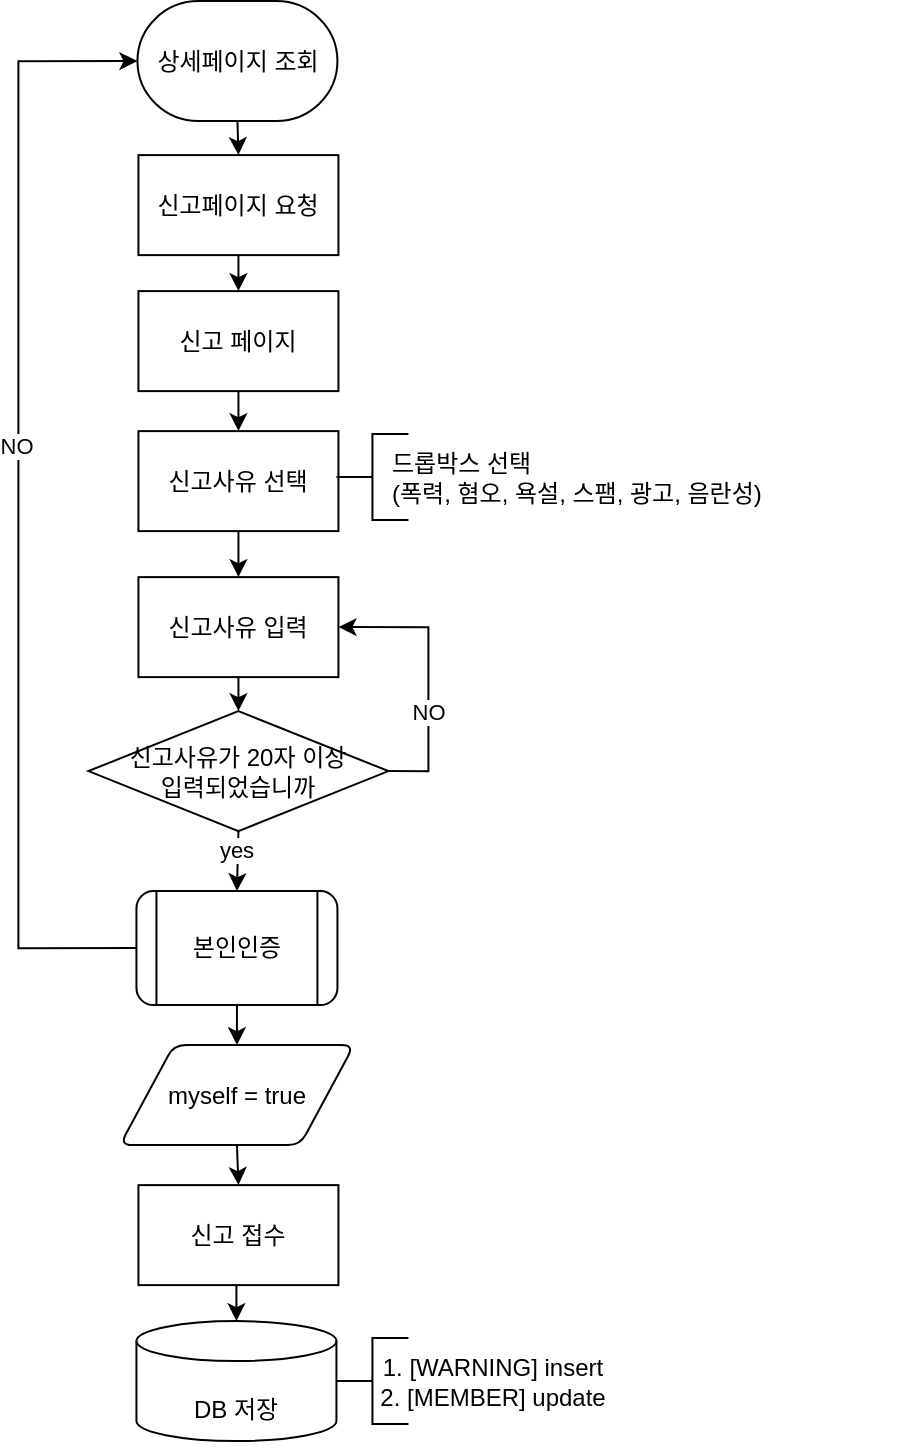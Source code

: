 <mxfile version="15.5.1" type="device" pages="4"><diagram id="tAYsxCBlo-MncKnPQ2AC" name="신고페이지"><mxGraphModel dx="691" dy="358" grid="1" gridSize="10" guides="1" tooltips="1" connect="1" arrows="1" fold="1" page="1" pageScale="1" pageWidth="827" pageHeight="1169" math="0" shadow="0"><root><mxCell id="0"/><mxCell id="1" parent="0"/><mxCell id="N9whGTvqfsfIccSejuPb-1" value="NO" style="edgeStyle=orthogonalEdgeStyle;rounded=0;orthogonalLoop=1;jettySize=auto;html=1;exitX=1;exitY=0.5;exitDx=0;exitDy=0;exitPerimeter=0;entryX=1;entryY=0.5;entryDx=0;entryDy=0;" edge="1" parent="1" source="N9whGTvqfsfIccSejuPb-3" target="N9whGTvqfsfIccSejuPb-16"><mxGeometry x="-0.27" relative="1" as="geometry"><mxPoint as="offset"/></mxGeometry></mxCell><mxCell id="N9whGTvqfsfIccSejuPb-2" value="yes" style="edgeStyle=orthogonalEdgeStyle;rounded=0;orthogonalLoop=1;jettySize=auto;html=1;exitX=0.5;exitY=1;exitDx=0;exitDy=0;exitPerimeter=0;entryX=0.5;entryY=0;entryDx=0;entryDy=0;fontColor=default;" edge="1" parent="1" source="N9whGTvqfsfIccSejuPb-3" target="N9whGTvqfsfIccSejuPb-22"><mxGeometry x="-0.333" relative="1" as="geometry"><mxPoint as="offset"/></mxGeometry></mxCell><mxCell id="N9whGTvqfsfIccSejuPb-3" value="신고사유가 20자 이상&lt;br&gt;입력되었습니까" style="strokeWidth=1;shape=mxgraph.flowchart.decision;fontStyle=0;fillColor=default;fontColor=default;whiteSpace=wrap;html=1;labelBackgroundColor=none;" vertex="1" parent="1"><mxGeometry x="414.222" y="1083.556" width="150" height="60" as="geometry"/></mxCell><mxCell id="N9whGTvqfsfIccSejuPb-4" style="edgeStyle=orthogonalEdgeStyle;rounded=0;orthogonalLoop=1;jettySize=auto;html=1;exitX=0.5;exitY=1;exitDx=0;exitDy=0;entryX=0.5;entryY=0;entryDx=0;entryDy=0;entryPerimeter=0;fontColor=default;" edge="1" parent="1" source="N9whGTvqfsfIccSejuPb-5" target="N9whGTvqfsfIccSejuPb-8"><mxGeometry relative="1" as="geometry"/></mxCell><mxCell id="N9whGTvqfsfIccSejuPb-5" value="신고 접수" style="rounded=0;whiteSpace=wrap;html=1;strokeWidth=1;" vertex="1" parent="1"><mxGeometry x="439.222" y="1320.556" width="100" height="50" as="geometry"/></mxCell><mxCell id="N9whGTvqfsfIccSejuPb-6" style="edgeStyle=orthogonalEdgeStyle;rounded=0;orthogonalLoop=1;jettySize=auto;html=1;exitX=0.5;exitY=1;exitDx=0;exitDy=0;entryX=0.5;entryY=0;entryDx=0;entryDy=0;fontColor=default;" edge="1" parent="1" source="N9whGTvqfsfIccSejuPb-7" target="N9whGTvqfsfIccSejuPb-12"><mxGeometry relative="1" as="geometry"/></mxCell><mxCell id="N9whGTvqfsfIccSejuPb-7" value="&lt;p&gt;신고페이지 요청&lt;/p&gt;" style="rounded=0;whiteSpace=wrap;html=1;strokeWidth=1;" vertex="1" parent="1"><mxGeometry x="439.222" y="805.556" width="100" height="50" as="geometry"/></mxCell><mxCell id="N9whGTvqfsfIccSejuPb-8" value="&lt;p&gt;&lt;br&gt;&lt;/p&gt;&lt;p&gt;DB 저장&lt;/p&gt;" style="strokeWidth=1;html=1;shape=mxgraph.flowchart.database;whiteSpace=wrap;" vertex="1" parent="1"><mxGeometry x="438.222" y="1388.556" width="100" height="60" as="geometry"/></mxCell><mxCell id="N9whGTvqfsfIccSejuPb-9" style="edgeStyle=orthogonalEdgeStyle;rounded=0;orthogonalLoop=1;jettySize=auto;html=1;exitX=0.5;exitY=1;exitDx=0;exitDy=0;exitPerimeter=0;entryX=0.5;entryY=0;entryDx=0;entryDy=0;fontColor=default;" edge="1" parent="1" source="N9whGTvqfsfIccSejuPb-10" target="N9whGTvqfsfIccSejuPb-7"><mxGeometry relative="1" as="geometry"/></mxCell><mxCell id="N9whGTvqfsfIccSejuPb-10" value="상세페이지 조회" style="strokeWidth=1;html=1;shape=mxgraph.flowchart.terminator;whiteSpace=wrap;" vertex="1" parent="1"><mxGeometry x="438.722" y="728.556" width="100" height="60" as="geometry"/></mxCell><mxCell id="N9whGTvqfsfIccSejuPb-11" style="edgeStyle=orthogonalEdgeStyle;rounded=0;orthogonalLoop=1;jettySize=auto;html=1;exitX=0.5;exitY=1;exitDx=0;exitDy=0;entryX=0.5;entryY=0;entryDx=0;entryDy=0;fontColor=default;" edge="1" parent="1" source="N9whGTvqfsfIccSejuPb-12" target="N9whGTvqfsfIccSejuPb-14"><mxGeometry relative="1" as="geometry"/></mxCell><mxCell id="N9whGTvqfsfIccSejuPb-12" value="신고 페이지" style="rounded=0;whiteSpace=wrap;html=1;strokeWidth=1;" vertex="1" parent="1"><mxGeometry x="439.222" y="873.556" width="100" height="50" as="geometry"/></mxCell><mxCell id="N9whGTvqfsfIccSejuPb-13" style="edgeStyle=orthogonalEdgeStyle;rounded=0;orthogonalLoop=1;jettySize=auto;html=1;exitX=0.5;exitY=1;exitDx=0;exitDy=0;entryX=0.5;entryY=0;entryDx=0;entryDy=0;fontColor=default;" edge="1" parent="1" source="N9whGTvqfsfIccSejuPb-14" target="N9whGTvqfsfIccSejuPb-16"><mxGeometry relative="1" as="geometry"/></mxCell><mxCell id="N9whGTvqfsfIccSejuPb-14" value="&lt;p&gt;신고사유 선택&lt;/p&gt;" style="rounded=0;whiteSpace=wrap;html=1;strokeWidth=1;" vertex="1" parent="1"><mxGeometry x="439.222" y="943.556" width="100" height="50" as="geometry"/></mxCell><mxCell id="N9whGTvqfsfIccSejuPb-15" style="edgeStyle=orthogonalEdgeStyle;rounded=0;orthogonalLoop=1;jettySize=auto;html=1;exitX=0.5;exitY=1;exitDx=0;exitDy=0;entryX=0.5;entryY=0;entryDx=0;entryDy=0;entryPerimeter=0;fontColor=default;" edge="1" parent="1" source="N9whGTvqfsfIccSejuPb-16" target="N9whGTvqfsfIccSejuPb-3"><mxGeometry relative="1" as="geometry"/></mxCell><mxCell id="N9whGTvqfsfIccSejuPb-16" value="&lt;p&gt;신고사유 입력&lt;/p&gt;" style="rounded=0;whiteSpace=wrap;html=1;strokeWidth=1;" vertex="1" parent="1"><mxGeometry x="439.222" y="1016.556" width="100" height="50" as="geometry"/></mxCell><mxCell id="N9whGTvqfsfIccSejuPb-17" style="edgeStyle=orthogonalEdgeStyle;rounded=0;orthogonalLoop=1;jettySize=auto;html=1;entryX=0;entryY=0.5;entryDx=0;entryDy=0;entryPerimeter=0;fontColor=default;exitX=0;exitY=0.5;exitDx=0;exitDy=0;" edge="1" parent="1" source="N9whGTvqfsfIccSejuPb-22" target="N9whGTvqfsfIccSejuPb-10"><mxGeometry relative="1" as="geometry"><mxPoint x="414.222" y="1208.556" as="sourcePoint"/><Array as="points"><mxPoint x="379.222" y="1202.556"/><mxPoint x="379.222" y="759.556"/></Array></mxGeometry></mxCell><mxCell id="N9whGTvqfsfIccSejuPb-18" value="NO" style="edgeLabel;html=1;align=center;verticalAlign=middle;resizable=0;points=[];fontColor=default;" vertex="1" connectable="0" parent="N9whGTvqfsfIccSejuPb-17"><mxGeometry x="0.104" y="1" relative="1" as="geometry"><mxPoint as="offset"/></mxGeometry></mxCell><mxCell id="N9whGTvqfsfIccSejuPb-19" style="edgeStyle=orthogonalEdgeStyle;rounded=0;orthogonalLoop=1;jettySize=auto;html=1;exitX=0.5;exitY=1;exitDx=0;exitDy=0;entryX=0.5;entryY=0;entryDx=0;entryDy=0;fontColor=default;" edge="1" parent="1" source="N9whGTvqfsfIccSejuPb-20" target="N9whGTvqfsfIccSejuPb-5"><mxGeometry relative="1" as="geometry"/></mxCell><mxCell id="N9whGTvqfsfIccSejuPb-20" value="myself = true" style="shape=parallelogram;html=1;strokeWidth=1;perimeter=parallelogramPerimeter;whiteSpace=wrap;rounded=1;arcSize=12;size=0.23;labelBackgroundColor=none;fontColor=default;fillColor=default;verticalAlign=middle;spacing=1;" vertex="1" parent="1"><mxGeometry x="429.972" y="1250.556" width="117" height="50" as="geometry"/></mxCell><mxCell id="N9whGTvqfsfIccSejuPb-21" style="edgeStyle=orthogonalEdgeStyle;rounded=0;orthogonalLoop=1;jettySize=auto;html=1;exitX=0.5;exitY=1;exitDx=0;exitDy=0;entryX=0.5;entryY=0;entryDx=0;entryDy=0;fontColor=default;" edge="1" parent="1" source="N9whGTvqfsfIccSejuPb-22" target="N9whGTvqfsfIccSejuPb-20"><mxGeometry relative="1" as="geometry"/></mxCell><mxCell id="N9whGTvqfsfIccSejuPb-22" value="본인인증" style="shape=process;whiteSpace=wrap;html=1;backgroundOutline=1;rounded=1;labelBackgroundColor=none;fontColor=default;strokeWidth=1;fillColor=default;verticalAlign=middle;" vertex="1" parent="1"><mxGeometry x="438.222" y="1173.556" width="100.5" height="57" as="geometry"/></mxCell><mxCell id="N9whGTvqfsfIccSejuPb-23" value="" style="strokeWidth=1;html=1;shape=mxgraph.flowchart.annotation_2;align=left;labelPosition=right;pointerEvents=1;rounded=1;labelBackgroundColor=none;fontColor=default;fillColor=default;" vertex="1" parent="1"><mxGeometry x="538.222" y="1397.056" width="36" height="43" as="geometry"/></mxCell><mxCell id="N9whGTvqfsfIccSejuPb-24" value="1. [WARNING] insert&lt;br&gt;2. [MEMBER] update" style="text;html=1;strokeColor=none;fillColor=none;align=center;verticalAlign=middle;whiteSpace=wrap;rounded=0;labelBackgroundColor=none;fontColor=default;" vertex="1" parent="1"><mxGeometry x="529.222" y="1383.556" width="175" height="70" as="geometry"/></mxCell><mxCell id="N9whGTvqfsfIccSejuPb-25" value="" style="strokeWidth=1;html=1;shape=mxgraph.flowchart.annotation_2;align=left;labelPosition=right;pointerEvents=1;rounded=1;labelBackgroundColor=none;fontColor=default;fillColor=default;" vertex="1" parent="1"><mxGeometry x="538.222" y="945.056" width="36" height="43" as="geometry"/></mxCell><mxCell id="N9whGTvqfsfIccSejuPb-26" value="드롭박스 선택&lt;br&gt;(폭력, 혐오, 욕설, 스팸, 광고, 음란성)" style="text;html=1;strokeColor=none;fillColor=none;align=left;verticalAlign=middle;whiteSpace=wrap;rounded=0;labelBackgroundColor=none;fontColor=default;" vertex="1" parent="1"><mxGeometry x="564.222" y="931.556" width="255" height="70" as="geometry"/></mxCell></root></mxGraphModel></diagram><diagram name="블랙리스트" id="4SFzt0fDH6G1fEstUxw7"><mxGraphModel dx="1422" dy="736" grid="1" gridSize="10" guides="1" tooltips="1" connect="1" arrows="1" fold="1" page="1" pageScale="1" pageWidth="827" pageHeight="1169" math="0" shadow="0"><root><mxCell id="ogyvuKX4398DmRJCL7tk-0"/><mxCell id="ogyvuKX4398DmRJCL7tk-1" parent="ogyvuKX4398DmRJCL7tk-0"/><mxCell id="YZczEKvl0zosohbnyhIj-14" style="edgeStyle=orthogonalEdgeStyle;rounded=0;orthogonalLoop=1;jettySize=auto;html=1;exitX=0.5;exitY=1;exitDx=0;exitDy=0;exitPerimeter=0;entryX=0.5;entryY=0;entryDx=0;entryDy=0;entryPerimeter=0;fontColor=default;" parent="ogyvuKX4398DmRJCL7tk-1" source="iKV96jVqvlZp9l4WRYTG-0" target="YZczEKvl0zosohbnyhIj-0" edge="1"><mxGeometry relative="1" as="geometry"/></mxCell><mxCell id="iKV96jVqvlZp9l4WRYTG-0" value="&lt;p&gt;&lt;br&gt;&lt;/p&gt;&lt;p&gt;회원테이블&amp;nbsp;&lt;span&gt;조회&lt;/span&gt;&lt;/p&gt;" style="strokeWidth=1;html=1;shape=mxgraph.flowchart.database;whiteSpace=wrap;" parent="ogyvuKX4398DmRJCL7tk-1" vertex="1"><mxGeometry x="364" y="60" width="100" height="60" as="geometry"/></mxCell><mxCell id="ZgH9lgdXI6NxoEupg_ev-1" value="yes" style="edgeStyle=orthogonalEdgeStyle;rounded=0;orthogonalLoop=1;jettySize=auto;html=1;exitX=0.5;exitY=1;exitDx=0;exitDy=0;exitPerimeter=0;entryX=0.5;entryY=0;entryDx=0;entryDy=0;fontColor=default;" parent="ogyvuKX4398DmRJCL7tk-1" source="YZczEKvl0zosohbnyhIj-0" target="ZgH9lgdXI6NxoEupg_ev-0" edge="1"><mxGeometry x="-0.375" relative="1" as="geometry"><mxPoint as="offset"/></mxGeometry></mxCell><mxCell id="z4ta91mK3jCY4h3-eb1U-2" style="edgeStyle=orthogonalEdgeStyle;rounded=0;orthogonalLoop=1;jettySize=auto;html=1;exitX=0;exitY=0.5;exitDx=0;exitDy=0;exitPerimeter=0;entryX=0;entryY=0.5;entryDx=0;entryDy=0;entryPerimeter=0;fontColor=default;" parent="ogyvuKX4398DmRJCL7tk-1" source="YZczEKvl0zosohbnyhIj-0" target="z4ta91mK3jCY4h3-eb1U-0" edge="1"><mxGeometry relative="1" as="geometry"><Array as="points"><mxPoint x="310" y="170"/><mxPoint x="310" y="410"/></Array></mxGeometry></mxCell><mxCell id="z4ta91mK3jCY4h3-eb1U-3" value="no" style="edgeLabel;html=1;align=center;verticalAlign=middle;resizable=0;points=[];fontColor=default;" parent="z4ta91mK3jCY4h3-eb1U-2" vertex="1" connectable="0"><mxGeometry x="-0.357" y="2" relative="1" as="geometry"><mxPoint as="offset"/></mxGeometry></mxCell><mxCell id="YZczEKvl0zosohbnyhIj-0" value="신고 5회 접수" style="strokeWidth=1;shape=mxgraph.flowchart.decision;fontStyle=0;fillColor=default;fontColor=default;whiteSpace=wrap;html=1;labelBackgroundColor=none;" parent="ogyvuKX4398DmRJCL7tk-1" vertex="1"><mxGeometry x="339" y="140" width="150" height="60" as="geometry"/></mxCell><mxCell id="ZgH9lgdXI6NxoEupg_ev-3" style="edgeStyle=orthogonalEdgeStyle;rounded=0;orthogonalLoop=1;jettySize=auto;html=1;exitX=0.5;exitY=1;exitDx=0;exitDy=0;entryX=0.5;entryY=0;entryDx=0;entryDy=0;entryPerimeter=0;fontColor=default;" parent="ogyvuKX4398DmRJCL7tk-1" source="ZgH9lgdXI6NxoEupg_ev-0" target="ZgH9lgdXI6NxoEupg_ev-2" edge="1"><mxGeometry relative="1" as="geometry"/></mxCell><mxCell id="ZgH9lgdXI6NxoEupg_ev-0" value="&lt;p&gt;블랙리스트 등록&lt;/p&gt;" style="rounded=0;whiteSpace=wrap;html=1;strokeWidth=1;" parent="ogyvuKX4398DmRJCL7tk-1" vertex="1"><mxGeometry x="364" y="230" width="100" height="50" as="geometry"/></mxCell><mxCell id="z4ta91mK3jCY4h3-eb1U-1" style="edgeStyle=orthogonalEdgeStyle;rounded=0;orthogonalLoop=1;jettySize=auto;html=1;exitX=0.5;exitY=1;exitDx=0;exitDy=0;exitPerimeter=0;entryX=0.5;entryY=0;entryDx=0;entryDy=0;entryPerimeter=0;fontColor=default;" parent="ogyvuKX4398DmRJCL7tk-1" source="ZgH9lgdXI6NxoEupg_ev-2" target="z4ta91mK3jCY4h3-eb1U-0" edge="1"><mxGeometry relative="1" as="geometry"/></mxCell><mxCell id="ZgH9lgdXI6NxoEupg_ev-2" value="&lt;p&gt;포인트, 게시글&amp;nbsp;&lt;/p&gt;&lt;p style=&quot;line-height: 0&quot;&gt;초기화&lt;/p&gt;" style="strokeWidth=1;html=1;shape=mxgraph.flowchart.database;whiteSpace=wrap;" parent="ogyvuKX4398DmRJCL7tk-1" vertex="1"><mxGeometry x="364" y="300" width="100" height="60" as="geometry"/></mxCell><mxCell id="z4ta91mK3jCY4h3-eb1U-0" value="완료" style="strokeWidth=1;html=1;shape=mxgraph.flowchart.terminator;whiteSpace=wrap;" parent="ogyvuKX4398DmRJCL7tk-1" vertex="1"><mxGeometry x="364" y="380" width="100" height="60" as="geometry"/></mxCell><mxCell id="H48ftTrmjUMT44MEn3rr-0" value="" style="strokeWidth=1;html=1;shape=mxgraph.flowchart.annotation_2;align=left;labelPosition=right;pointerEvents=1;rounded=1;labelBackgroundColor=none;fontColor=default;fillColor=default;" parent="ogyvuKX4398DmRJCL7tk-1" vertex="1"><mxGeometry x="464" y="300" width="36" height="61.5" as="geometry"/></mxCell><mxCell id="H48ftTrmjUMT44MEn3rr-1" value="1. [MEMBER]에서 point 조회&lt;br&gt;2. [POINT]에 (-)로 insert&lt;br&gt;3. [MEMBER] update (point =0)" style="text;html=1;strokeColor=none;fillColor=none;align=left;verticalAlign=middle;whiteSpace=wrap;rounded=0;labelBackgroundColor=none;fontColor=default;" parent="ogyvuKX4398DmRJCL7tk-1" vertex="1"><mxGeometry x="489" y="295" width="255" height="70" as="geometry"/></mxCell></root></mxGraphModel></diagram><diagram name="고객센터" id="m0mbdGt8nksTgv8nJkZ4"><mxGraphModel dx="1727" dy="894" grid="1" gridSize="10" guides="1" tooltips="1" connect="1" arrows="1" fold="1" page="1" pageScale="1" pageWidth="827" pageHeight="1169" math="0" shadow="0"><root><mxCell id="4cUkJT3k10AqLB4Pp0lC-0"/><mxCell id="4cUkJT3k10AqLB4Pp0lC-1" parent="4cUkJT3k10AqLB4Pp0lC-0"/><mxCell id="cOh8YACShsiAt3rGuxMY-0" style="edgeStyle=orthogonalEdgeStyle;rounded=0;orthogonalLoop=1;jettySize=auto;html=1;exitX=0.5;exitY=1;exitDx=0;exitDy=0;exitPerimeter=0;entryX=0.5;entryY=0;entryDx=0;entryDy=0;entryPerimeter=0;" parent="4cUkJT3k10AqLB4Pp0lC-1" source="OASpOPwDM3fMOcVDJHWD-0" target="ON8vruQkrFA7sRnC1VWU-0" edge="1"><mxGeometry relative="1" as="geometry"><mxPoint x="310" y="190" as="targetPoint"/></mxGeometry></mxCell><mxCell id="OASpOPwDM3fMOcVDJHWD-0" value="고객센터 페이지 " style="strokeWidth=1;html=1;shape=mxgraph.flowchart.terminator;whiteSpace=wrap;" parent="4cUkJT3k10AqLB4Pp0lC-1" vertex="1"><mxGeometry x="300" y="100" width="100" height="60" as="geometry"/></mxCell><mxCell id="cOh8YACShsiAt3rGuxMY-16" style="edgeStyle=orthogonalEdgeStyle;rounded=0;orthogonalLoop=1;jettySize=auto;html=1;exitX=0.5;exitY=1;exitDx=0;exitDy=0;entryX=0.5;entryY=0;entryDx=0;entryDy=0;" parent="4cUkJT3k10AqLB4Pp0lC-1" target="cOh8YACShsiAt3rGuxMY-10" edge="1"><mxGeometry relative="1" as="geometry"><mxPoint x="362" y="510" as="sourcePoint"/><mxPoint x="437" y="616" as="targetPoint"/></mxGeometry></mxCell><mxCell id="cOh8YACShsiAt3rGuxMY-18" value="yes" style="edgeStyle=orthogonalEdgeStyle;rounded=0;orthogonalLoop=1;jettySize=auto;html=1;exitX=0.5;exitY=1;exitDx=0;exitDy=0;exitPerimeter=0;entryX=0.5;entryY=0;entryDx=0;entryDy=0;" parent="4cUkJT3k10AqLB4Pp0lC-1" source="cOh8YACShsiAt3rGuxMY-9" target="cOh8YACShsiAt3rGuxMY-12" edge="1"><mxGeometry relative="1" as="geometry"><Array as="points"><mxPoint x="352" y="701"/><mxPoint x="352" y="701"/></Array></mxGeometry></mxCell><mxCell id="7wbfGp2TyIk4hzEJPJ_t-9" value="no" style="edgeStyle=orthogonalEdgeStyle;rounded=0;orthogonalLoop=1;jettySize=auto;html=1;exitX=1;exitY=0.5;exitDx=0;exitDy=0;exitPerimeter=0;fontColor=default;entryX=1;entryY=0.5;entryDx=0;entryDy=0;" parent="4cUkJT3k10AqLB4Pp0lC-1" source="cOh8YACShsiAt3rGuxMY-9" target="cOh8YACShsiAt3rGuxMY-10" edge="1"><mxGeometry relative="1" as="geometry"><mxPoint x="502" y="656.353" as="targetPoint"/></mxGeometry></mxCell><mxCell id="cOh8YACShsiAt3rGuxMY-9" value="&lt;p&gt;문의한 질문&lt;/p&gt;&lt;p&gt;답변 완료&lt;/p&gt;" style="strokeWidth=1;html=1;shape=mxgraph.flowchart.decision;whiteSpace=wrap;" parent="4cUkJT3k10AqLB4Pp0lC-1" vertex="1"><mxGeometry x="277" y="626" width="150" height="60" as="geometry"/></mxCell><mxCell id="cOh8YACShsiAt3rGuxMY-17" style="edgeStyle=orthogonalEdgeStyle;rounded=0;orthogonalLoop=1;jettySize=auto;html=1;exitX=0.5;exitY=1;exitDx=0;exitDy=0;entryX=0.5;entryY=0;entryDx=0;entryDy=0;entryPerimeter=0;" parent="4cUkJT3k10AqLB4Pp0lC-1" source="cOh8YACShsiAt3rGuxMY-10" target="cOh8YACShsiAt3rGuxMY-9" edge="1"><mxGeometry relative="1" as="geometry"/></mxCell><mxCell id="cOh8YACShsiAt3rGuxMY-10" value="내 문의 목록 조회" style="rounded=0;whiteSpace=wrap;html=1;strokeWidth=1;" parent="4cUkJT3k10AqLB4Pp0lC-1" vertex="1"><mxGeometry x="302" y="542" width="100" height="50" as="geometry"/></mxCell><mxCell id="7wbfGp2TyIk4hzEJPJ_t-22" style="edgeStyle=orthogonalEdgeStyle;rounded=0;orthogonalLoop=1;jettySize=auto;html=1;exitX=0.5;exitY=1;exitDx=0;exitDy=0;entryX=0.5;entryY=0;entryDx=0;entryDy=0;entryPerimeter=0;fontColor=default;" parent="4cUkJT3k10AqLB4Pp0lC-1" source="cOh8YACShsiAt3rGuxMY-12" target="7wbfGp2TyIk4hzEJPJ_t-21" edge="1"><mxGeometry relative="1" as="geometry"/></mxCell><mxCell id="cOh8YACShsiAt3rGuxMY-12" value="답변 확인" style="rounded=0;whiteSpace=wrap;html=1;strokeWidth=1;" parent="4cUkJT3k10AqLB4Pp0lC-1" vertex="1"><mxGeometry x="302" y="726" width="100" height="50" as="geometry"/></mxCell><mxCell id="7wbfGp2TyIk4hzEJPJ_t-15" style="edgeStyle=orthogonalEdgeStyle;rounded=0;orthogonalLoop=1;jettySize=auto;html=1;exitX=0.5;exitY=1;exitDx=0;exitDy=0;exitPerimeter=0;fontColor=default;entryX=0.5;entryY=0;entryDx=0;entryDy=0;" parent="4cUkJT3k10AqLB4Pp0lC-1" source="ON8vruQkrFA7sRnC1VWU-0" target="7wbfGp2TyIk4hzEJPJ_t-0" edge="1"><mxGeometry relative="1" as="geometry"><mxPoint x="320" y="265" as="targetPoint"/><Array as="points"/></mxGeometry></mxCell><mxCell id="ON8vruQkrFA7sRnC1VWU-0" value="&lt;p&gt;&lt;br&gt;&lt;/p&gt;&lt;p&gt;기존 Q&amp;amp;A 조회&lt;/p&gt;" style="strokeWidth=1;html=1;shape=mxgraph.flowchart.database;whiteSpace=wrap;" parent="4cUkJT3k10AqLB4Pp0lC-1" vertex="1"><mxGeometry x="300" y="189" width="100" height="60" as="geometry"/></mxCell><mxCell id="CsGpTSi-PdYwzTeksZNZ-5" style="edgeStyle=orthogonalEdgeStyle;rounded=0;orthogonalLoop=1;jettySize=auto;html=1;exitX=0.5;exitY=1;exitDx=0;exitDy=0;entryX=0.5;entryY=0;entryDx=0;entryDy=0;entryPerimeter=0;fontColor=default;" parent="4cUkJT3k10AqLB4Pp0lC-1" source="7wbfGp2TyIk4hzEJPJ_t-0" target="CsGpTSi-PdYwzTeksZNZ-2" edge="1"><mxGeometry relative="1" as="geometry"/></mxCell><mxCell id="ZWm_fUwXDIPOgA5J81Ad-0" value="" style="edgeStyle=orthogonalEdgeStyle;rounded=0;orthogonalLoop=1;jettySize=auto;html=1;fontColor=default;" parent="4cUkJT3k10AqLB4Pp0lC-1" source="7wbfGp2TyIk4hzEJPJ_t-0" target="ON8vruQkrFA7sRnC1VWU-0" edge="1"><mxGeometry relative="1" as="geometry"/></mxCell><mxCell id="7wbfGp2TyIk4hzEJPJ_t-0" value="Q&amp;amp;A 확인" style="rounded=0;whiteSpace=wrap;html=1;strokeWidth=1;" parent="4cUkJT3k10AqLB4Pp0lC-1" vertex="1"><mxGeometry x="300" y="280" width="100" height="50" as="geometry"/></mxCell><mxCell id="7wbfGp2TyIk4hzEJPJ_t-2" value="" style="strokeWidth=1;html=1;shape=mxgraph.flowchart.annotation_2;align=left;labelPosition=right;pointerEvents=1;rounded=1;labelBackgroundColor=none;fontColor=default;fillColor=default;" parent="4cUkJT3k10AqLB4Pp0lC-1" vertex="1"><mxGeometry x="400" y="275" width="30" height="55" as="geometry"/></mxCell><mxCell id="7wbfGp2TyIk4hzEJPJ_t-3" value="회원정보 및 회원가입, 게시판 이용, 포인트 몰, 기타&amp;nbsp; 별로 조회" style="text;html=1;strokeColor=none;fillColor=none;align=left;verticalAlign=middle;whiteSpace=wrap;rounded=0;labelBackgroundColor=none;fontColor=default;" parent="4cUkJT3k10AqLB4Pp0lC-1" vertex="1"><mxGeometry x="425" y="287.5" width="190" height="30" as="geometry"/></mxCell><mxCell id="7wbfGp2TyIk4hzEJPJ_t-16" value="" style="strokeWidth=1;html=1;shape=mxgraph.flowchart.annotation_2;align=left;labelPosition=right;pointerEvents=1;rounded=1;labelBackgroundColor=none;fontColor=default;fillColor=default;" parent="4cUkJT3k10AqLB4Pp0lC-1" vertex="1"><mxGeometry x="402" y="726" width="30" height="55" as="geometry"/></mxCell><mxCell id="7wbfGp2TyIk4hzEJPJ_t-17" value="내 질문 옆에 [답변완료] &lt;br&gt;출력하여 답변이 완료됨을 확인" style="text;html=1;strokeColor=none;fillColor=none;align=left;verticalAlign=middle;whiteSpace=wrap;rounded=0;labelBackgroundColor=none;fontColor=default;" parent="4cUkJT3k10AqLB4Pp0lC-1" vertex="1"><mxGeometry x="427" y="738.5" width="190" height="30" as="geometry"/></mxCell><mxCell id="7wbfGp2TyIk4hzEJPJ_t-21" value="&lt;p&gt;&lt;br&gt;&lt;/p&gt;&lt;p&gt;고객문의 저장&lt;/p&gt;" style="strokeWidth=1;html=1;shape=mxgraph.flowchart.database;whiteSpace=wrap;" parent="4cUkJT3k10AqLB4Pp0lC-1" vertex="1"><mxGeometry x="302" y="805" width="100" height="60" as="geometry"/></mxCell><mxCell id="CsGpTSi-PdYwzTeksZNZ-0" value="고객문의 입력" style="shape=parallelogram;html=1;strokeWidth=1;perimeter=parallelogramPerimeter;whiteSpace=wrap;rounded=1;arcSize=12;size=0.23;labelBackgroundColor=none;fontColor=default;fillColor=default;verticalAlign=middle;spacing=1;" parent="4cUkJT3k10AqLB4Pp0lC-1" vertex="1"><mxGeometry x="291" y="460" width="117" height="50" as="geometry"/></mxCell><mxCell id="CsGpTSi-PdYwzTeksZNZ-3" value="YES" style="edgeStyle=orthogonalEdgeStyle;rounded=0;orthogonalLoop=1;jettySize=auto;html=1;exitX=0;exitY=0.5;exitDx=0;exitDy=0;exitPerimeter=0;entryX=0;entryY=0.5;entryDx=0;entryDy=0;fontColor=default;" parent="4cUkJT3k10AqLB4Pp0lC-1" source="CsGpTSi-PdYwzTeksZNZ-2" target="7wbfGp2TyIk4hzEJPJ_t-0" edge="1"><mxGeometry relative="1" as="geometry"/></mxCell><mxCell id="CsGpTSi-PdYwzTeksZNZ-4" value="NO" style="edgeStyle=orthogonalEdgeStyle;rounded=0;orthogonalLoop=1;jettySize=auto;html=1;exitX=0.5;exitY=1;exitDx=0;exitDy=0;exitPerimeter=0;entryX=0.5;entryY=0;entryDx=0;entryDy=0;fontColor=default;" parent="4cUkJT3k10AqLB4Pp0lC-1" source="CsGpTSi-PdYwzTeksZNZ-2" target="CsGpTSi-PdYwzTeksZNZ-0" edge="1"><mxGeometry relative="1" as="geometry"/></mxCell><mxCell id="CsGpTSi-PdYwzTeksZNZ-2" value="Q&amp;amp;A 조회로&lt;br&gt;문제 해결" style="strokeWidth=1;html=1;shape=mxgraph.flowchart.decision;whiteSpace=wrap;" parent="4cUkJT3k10AqLB4Pp0lC-1" vertex="1"><mxGeometry x="274.5" y="360" width="150" height="60" as="geometry"/></mxCell><mxCell id="GN_bpjHwI61nhNUQJhhy-0" value="" style="strokeWidth=1;html=1;shape=mxgraph.flowchart.annotation_2;align=left;labelPosition=right;pointerEvents=1;rounded=1;labelBackgroundColor=none;fontColor=default;fillColor=default;" vertex="1" parent="4cUkJT3k10AqLB4Pp0lC-1"><mxGeometry x="400" y="455" width="30" height="55" as="geometry"/></mxCell><mxCell id="GN_bpjHwI61nhNUQJhhy-2" value="문의종류&lt;br&gt;(게시판, 배송문의, 상품문의, 홈페이지 이용문의)" style="text;html=1;strokeColor=none;fillColor=none;align=left;verticalAlign=middle;whiteSpace=wrap;rounded=0;" vertex="1" parent="4cUkJT3k10AqLB4Pp0lC-1"><mxGeometry x="427" y="467.5" width="290" height="30" as="geometry"/></mxCell></root></mxGraphModel></diagram><diagram name="고객센터(관리자)" id="ERYgFaqRQpAadViZXnx3"><mxGraphModel dx="1422" dy="736" grid="1" gridSize="10" guides="1" tooltips="1" connect="1" arrows="1" fold="1" page="1" pageScale="1" pageWidth="827" pageHeight="1169" math="0" shadow="0"><root><mxCell id="gJg79cfTchGk0MD0OxKR-0"/><mxCell id="gJg79cfTchGk0MD0OxKR-1" parent="gJg79cfTchGk0MD0OxKR-0"/><mxCell id="e80LFB_YGhR5Z5fjXMqg-4" style="edgeStyle=orthogonalEdgeStyle;rounded=0;orthogonalLoop=1;jettySize=auto;html=1;exitX=0.5;exitY=1;exitDx=0;exitDy=0;exitPerimeter=0;entryX=0.5;entryY=0;entryDx=0;entryDy=0;entryPerimeter=0;fontColor=default;" parent="gJg79cfTchGk0MD0OxKR-1" source="lVCd8yJDioNipK-V1t3x-0" target="_DqXxD5ZmovIX7iGv36z-0" edge="1"><mxGeometry relative="1" as="geometry"/></mxCell><mxCell id="e80LFB_YGhR5Z5fjXMqg-11" style="edgeStyle=orthogonalEdgeStyle;rounded=0;orthogonalLoop=1;jettySize=auto;html=1;exitX=0.5;exitY=1;exitDx=0;exitDy=0;exitPerimeter=0;entryX=0.5;entryY=0;entryDx=0;entryDy=0;fontColor=default;entryPerimeter=0;" parent="gJg79cfTchGk0MD0OxKR-1" source="lVCd8yJDioNipK-V1t3x-0" target="e80LFB_YGhR5Z5fjXMqg-15" edge="1"><mxGeometry relative="1" as="geometry"><mxPoint x="485" y="191" as="targetPoint"/></mxGeometry></mxCell><mxCell id="lVCd8yJDioNipK-V1t3x-0" value="고객센터 페이지 " style="strokeWidth=1;html=1;shape=mxgraph.flowchart.terminator;whiteSpace=wrap;" parent="gJg79cfTchGk0MD0OxKR-1" vertex="1"><mxGeometry x="350" y="80" width="100" height="60" as="geometry"/></mxCell><mxCell id="xTibZb3ARWonLNcKaFFP-2" style="edgeStyle=orthogonalEdgeStyle;rounded=0;orthogonalLoop=1;jettySize=auto;html=1;exitX=0.5;exitY=1;exitDx=0;exitDy=0;entryX=0.5;entryY=0;entryDx=0;entryDy=0;entryPerimeter=0;fontColor=default;" parent="gJg79cfTchGk0MD0OxKR-1" source="8ZyYAlve875I9Ijli1mw-3" target="xTibZb3ARWonLNcKaFFP-1" edge="1"><mxGeometry relative="1" as="geometry"/></mxCell><mxCell id="8ZyYAlve875I9Ijli1mw-3" value="Q&amp;amp;A 조회" style="rounded=0;whiteSpace=wrap;html=1;strokeWidth=1;" parent="gJg79cfTchGk0MD0OxKR-1" vertex="1"><mxGeometry x="260" y="276" width="100" height="50" as="geometry"/></mxCell><mxCell id="e80LFB_YGhR5Z5fjXMqg-3" style="edgeStyle=orthogonalEdgeStyle;rounded=0;orthogonalLoop=1;jettySize=auto;html=1;exitX=0.5;exitY=1;exitDx=0;exitDy=0;exitPerimeter=0;entryX=0.5;entryY=0;entryDx=0;entryDy=0;fontColor=default;" parent="gJg79cfTchGk0MD0OxKR-1" source="_DqXxD5ZmovIX7iGv36z-0" target="8ZyYAlve875I9Ijli1mw-3" edge="1"><mxGeometry relative="1" as="geometry"><mxPoint x="310" y="270" as="targetPoint"/></mxGeometry></mxCell><mxCell id="_DqXxD5ZmovIX7iGv36z-0" value="&lt;p&gt;&lt;br&gt;&lt;/p&gt;&lt;p&gt;기존 Q&amp;amp;A 존재&lt;/p&gt;" style="strokeWidth=1;html=1;shape=mxgraph.flowchart.database;whiteSpace=wrap;" parent="gJg79cfTchGk0MD0OxKR-1" vertex="1"><mxGeometry x="260" y="191" width="100" height="60" as="geometry"/></mxCell><mxCell id="e80LFB_YGhR5Z5fjXMqg-18" style="edgeStyle=orthogonalEdgeStyle;rounded=0;orthogonalLoop=1;jettySize=auto;html=1;exitX=1;exitY=0.5;exitDx=0;exitDy=0;exitPerimeter=0;entryX=1;entryY=0.5;entryDx=0;entryDy=0;entryPerimeter=0;fontColor=default;" parent="gJg79cfTchGk0MD0OxKR-1" source="e80LFB_YGhR5Z5fjXMqg-15" target="lVCd8yJDioNipK-V1t3x-0" edge="1"><mxGeometry relative="1" as="geometry"/></mxCell><mxCell id="e80LFB_YGhR5Z5fjXMqg-19" value="NO" style="edgeLabel;html=1;align=center;verticalAlign=middle;resizable=0;points=[];fontColor=default;" parent="e80LFB_YGhR5Z5fjXMqg-18" vertex="1" connectable="0"><mxGeometry x="-0.379" y="-1" relative="1" as="geometry"><mxPoint as="offset"/></mxGeometry></mxCell><mxCell id="IBAk85bsV2oXv4ucZZZN-2" value="yes" style="edgeStyle=orthogonalEdgeStyle;rounded=0;orthogonalLoop=1;jettySize=auto;html=1;exitX=0.5;exitY=1;exitDx=0;exitDy=0;exitPerimeter=0;entryX=0.5;entryY=0;entryDx=0;entryDy=0;" edge="1" parent="gJg79cfTchGk0MD0OxKR-1" source="e80LFB_YGhR5Z5fjXMqg-15" target="IBAk85bsV2oXv4ucZZZN-1"><mxGeometry x="-0.28" relative="1" as="geometry"><mxPoint as="offset"/></mxGeometry></mxCell><mxCell id="e80LFB_YGhR5Z5fjXMqg-15" value="고객문의 존재" style="strokeWidth=1;html=1;shape=mxgraph.flowchart.decision;whiteSpace=wrap;" parent="gJg79cfTchGk0MD0OxKR-1" vertex="1"><mxGeometry x="414" y="191" width="150" height="60" as="geometry"/></mxCell><mxCell id="xTibZb3ARWonLNcKaFFP-0" style="edgeStyle=orthogonalEdgeStyle;rounded=0;orthogonalLoop=1;jettySize=auto;html=1;exitX=0.5;exitY=1;exitDx=0;exitDy=0;entryX=0.5;entryY=0;entryDx=0;entryDy=0;entryPerimeter=0;fontColor=default;" parent="gJg79cfTchGk0MD0OxKR-1" source="IBAk85bsV2oXv4ucZZZN-8" target="-o_kxWlFJrAcCD7minmm-2" edge="1"><mxGeometry relative="1" as="geometry"><mxPoint x="310" y="560" as="sourcePoint"/></mxGeometry></mxCell><mxCell id="rccFObKJBKge65xd_i5H-11" style="edgeStyle=orthogonalEdgeStyle;rounded=0;orthogonalLoop=1;jettySize=auto;html=1;exitX=0.5;exitY=1;exitDx=0;exitDy=0;exitPerimeter=0;entryX=0.5;entryY=0;entryDx=0;entryDy=0;" edge="1" parent="gJg79cfTchGk0MD0OxKR-1" source="-o_kxWlFJrAcCD7minmm-2" target="fEWneQqITT3vsQaehvGD-1"><mxGeometry relative="1" as="geometry"/></mxCell><mxCell id="-o_kxWlFJrAcCD7minmm-2" value="자주 묻는 질문이 생김" style="strokeWidth=1;html=1;shape=mxgraph.flowchart.decision;whiteSpace=wrap;" parent="gJg79cfTchGk0MD0OxKR-1" vertex="1"><mxGeometry x="414.25" y="597" width="150" height="59" as="geometry"/></mxCell><mxCell id="xTibZb3ARWonLNcKaFFP-3" value="NO" style="edgeStyle=orthogonalEdgeStyle;rounded=0;orthogonalLoop=1;jettySize=auto;html=1;exitX=0;exitY=0.5;exitDx=0;exitDy=0;exitPerimeter=0;entryX=0;entryY=0.5;entryDx=0;entryDy=0;fontColor=default;" parent="gJg79cfTchGk0MD0OxKR-1" source="xTibZb3ARWonLNcKaFFP-1" target="8ZyYAlve875I9Ijli1mw-3" edge="1"><mxGeometry relative="1" as="geometry"/></mxCell><mxCell id="xTibZb3ARWonLNcKaFFP-5" value="YES" style="edgeStyle=orthogonalEdgeStyle;rounded=0;orthogonalLoop=1;jettySize=auto;html=1;exitX=0.5;exitY=1;exitDx=0;exitDy=0;exitPerimeter=0;entryX=0.5;entryY=0;entryDx=0;entryDy=0;fontColor=default;" parent="gJg79cfTchGk0MD0OxKR-1" source="xTibZb3ARWonLNcKaFFP-1" target="xTibZb3ARWonLNcKaFFP-4" edge="1"><mxGeometry x="-0.333" relative="1" as="geometry"><mxPoint as="offset"/></mxGeometry></mxCell><mxCell id="xTibZb3ARWonLNcKaFFP-1" value="Q&amp;amp;A 내용&lt;br&gt;변경 필요" style="strokeWidth=1;html=1;shape=mxgraph.flowchart.decision;whiteSpace=wrap;" parent="gJg79cfTchGk0MD0OxKR-1" vertex="1"><mxGeometry x="235" y="350" width="150" height="60" as="geometry"/></mxCell><mxCell id="rccFObKJBKge65xd_i5H-12" style="edgeStyle=orthogonalEdgeStyle;rounded=0;orthogonalLoop=1;jettySize=auto;html=1;exitX=0.5;exitY=1;exitDx=0;exitDy=0;entryX=0;entryY=0.5;entryDx=0;entryDy=0;entryPerimeter=0;" edge="1" parent="gJg79cfTchGk0MD0OxKR-1" source="xTibZb3ARWonLNcKaFFP-4" target="rccFObKJBKge65xd_i5H-7"><mxGeometry relative="1" as="geometry"/></mxCell><mxCell id="xTibZb3ARWonLNcKaFFP-4" value="Q&amp;amp;A 수정" style="rounded=0;whiteSpace=wrap;html=1;strokeWidth=1;" parent="gJg79cfTchGk0MD0OxKR-1" vertex="1"><mxGeometry x="260" y="440" width="100" height="50" as="geometry"/></mxCell><mxCell id="rccFObKJBKge65xd_i5H-3" style="edgeStyle=orthogonalEdgeStyle;rounded=0;orthogonalLoop=1;jettySize=auto;html=1;exitX=0.5;exitY=1;exitDx=0;exitDy=0;entryX=0.5;entryY=0;entryDx=0;entryDy=0;" edge="1" parent="gJg79cfTchGk0MD0OxKR-1" source="fEWneQqITT3vsQaehvGD-1" target="rccFObKJBKge65xd_i5H-1"><mxGeometry relative="1" as="geometry"/></mxCell><mxCell id="fEWneQqITT3vsQaehvGD-1" value="Q&amp;amp;A 등록" style="rounded=0;whiteSpace=wrap;html=1;strokeWidth=1;" parent="gJg79cfTchGk0MD0OxKR-1" vertex="1"><mxGeometry x="439.25" y="677" width="100" height="49" as="geometry"/></mxCell><mxCell id="Mmp5PkBfUDb_yp97zyGf-0" value="" style="strokeWidth=1;html=1;shape=mxgraph.flowchart.annotation_2;align=left;labelPosition=right;pointerEvents=1;rounded=1;labelBackgroundColor=none;fontColor=default;fillColor=default;rotation=-180;" parent="gJg79cfTchGk0MD0OxKR-1" vertex="1"><mxGeometry x="230" y="437.5" width="30" height="55" as="geometry"/></mxCell><mxCell id="Mmp5PkBfUDb_yp97zyGf-1" value="Q&amp;amp;A 삭제는 불가능하므로&lt;br&gt;삭제가 필요할 시 다른 Q&amp;amp;A로 수정" style="text;html=1;strokeColor=none;fillColor=none;align=left;verticalAlign=middle;whiteSpace=wrap;rounded=0;labelBackgroundColor=none;fontColor=default;" parent="gJg79cfTchGk0MD0OxKR-1" vertex="1"><mxGeometry x="50" y="450" width="190" height="30" as="geometry"/></mxCell><mxCell id="IBAk85bsV2oXv4ucZZZN-4" style="edgeStyle=orthogonalEdgeStyle;rounded=0;orthogonalLoop=1;jettySize=auto;html=1;exitX=0.5;exitY=1;exitDx=0;exitDy=0;" edge="1" parent="gJg79cfTchGk0MD0OxKR-1" source="IBAk85bsV2oXv4ucZZZN-1" target="IBAk85bsV2oXv4ucZZZN-3"><mxGeometry relative="1" as="geometry"/></mxCell><mxCell id="IBAk85bsV2oXv4ucZZZN-1" value="고객문의 조회" style="rounded=0;whiteSpace=wrap;html=1;strokeWidth=1;" vertex="1" parent="gJg79cfTchGk0MD0OxKR-1"><mxGeometry x="439" y="277" width="100" height="50" as="geometry"/></mxCell><mxCell id="IBAk85bsV2oXv4ucZZZN-6" style="edgeStyle=orthogonalEdgeStyle;rounded=0;orthogonalLoop=1;jettySize=auto;html=1;exitX=0.5;exitY=1;exitDx=0;exitDy=0;entryX=0.5;entryY=0;entryDx=0;entryDy=0;entryPerimeter=0;" edge="1" parent="gJg79cfTchGk0MD0OxKR-1" source="IBAk85bsV2oXv4ucZZZN-3" target="IBAk85bsV2oXv4ucZZZN-5"><mxGeometry relative="1" as="geometry"/></mxCell><mxCell id="IBAk85bsV2oXv4ucZZZN-3" value="고객문의&lt;br&gt;답변 등록" style="rounded=0;whiteSpace=wrap;html=1;strokeWidth=1;" vertex="1" parent="gJg79cfTchGk0MD0OxKR-1"><mxGeometry x="439" y="355" width="100" height="50" as="geometry"/></mxCell><mxCell id="IBAk85bsV2oXv4ucZZZN-7" style="edgeStyle=orthogonalEdgeStyle;rounded=0;orthogonalLoop=1;jettySize=auto;html=1;exitX=1;exitY=0.5;exitDx=0;exitDy=0;exitPerimeter=0;entryX=1;entryY=0.5;entryDx=0;entryDy=0;" edge="1" parent="gJg79cfTchGk0MD0OxKR-1" source="IBAk85bsV2oXv4ucZZZN-5" target="IBAk85bsV2oXv4ucZZZN-3"><mxGeometry relative="1" as="geometry"/></mxCell><mxCell id="IBAk85bsV2oXv4ucZZZN-10" value="no" style="edgeLabel;html=1;align=center;verticalAlign=middle;resizable=0;points=[];" vertex="1" connectable="0" parent="IBAk85bsV2oXv4ucZZZN-7"><mxGeometry x="0.11" y="2" relative="1" as="geometry"><mxPoint as="offset"/></mxGeometry></mxCell><mxCell id="IBAk85bsV2oXv4ucZZZN-9" value="yes" style="edgeStyle=orthogonalEdgeStyle;rounded=0;orthogonalLoop=1;jettySize=auto;html=1;exitX=0.5;exitY=1;exitDx=0;exitDy=0;exitPerimeter=0;entryX=0.5;entryY=0;entryDx=0;entryDy=0;" edge="1" parent="gJg79cfTchGk0MD0OxKR-1" source="IBAk85bsV2oXv4ucZZZN-5" target="IBAk85bsV2oXv4ucZZZN-8"><mxGeometry x="-0.143" relative="1" as="geometry"><mxPoint as="offset"/></mxGeometry></mxCell><mxCell id="IBAk85bsV2oXv4ucZZZN-5" value="고객 문의&amp;nbsp;&lt;br&gt;답변 완료" style="strokeWidth=1;html=1;shape=mxgraph.flowchart.decision;whiteSpace=wrap;" vertex="1" parent="gJg79cfTchGk0MD0OxKR-1"><mxGeometry x="414" y="435" width="150" height="60" as="geometry"/></mxCell><mxCell id="IBAk85bsV2oXv4ucZZZN-8" value="목록에서 &lt;br&gt;해당문의 제외" style="rounded=0;whiteSpace=wrap;html=1;strokeWidth=1;" vertex="1" parent="gJg79cfTchGk0MD0OxKR-1"><mxGeometry x="439" y="527" width="100" height="50" as="geometry"/></mxCell><mxCell id="rccFObKJBKge65xd_i5H-0" style="edgeStyle=orthogonalEdgeStyle;rounded=0;orthogonalLoop=1;jettySize=auto;html=1;exitX=0.5;exitY=1;exitDx=0;exitDy=0;entryX=0.5;entryY=0;entryDx=0;entryDy=0;fontColor=default;" edge="1" source="rccFObKJBKge65xd_i5H-1" parent="gJg79cfTchGk0MD0OxKR-1"><mxGeometry relative="1" as="geometry"><mxPoint x="489.25" y="827" as="targetPoint"/></mxGeometry></mxCell><mxCell id="rccFObKJBKge65xd_i5H-1" value="본인인증" style="shape=process;whiteSpace=wrap;html=1;backgroundOutline=1;rounded=1;labelBackgroundColor=none;fontColor=default;strokeWidth=1;fillColor=default;verticalAlign=middle;" vertex="1" parent="gJg79cfTchGk0MD0OxKR-1"><mxGeometry x="439.25" y="747" width="100.5" height="57" as="geometry"/></mxCell><mxCell id="rccFObKJBKge65xd_i5H-8" style="edgeStyle=orthogonalEdgeStyle;rounded=0;orthogonalLoop=1;jettySize=auto;html=1;exitX=0.5;exitY=1;exitDx=0;exitDy=0;entryX=0.5;entryY=0;entryDx=0;entryDy=0;entryPerimeter=0;" edge="1" parent="gJg79cfTchGk0MD0OxKR-1" target="rccFObKJBKge65xd_i5H-7"><mxGeometry relative="1" as="geometry"><mxPoint x="489.25" y="877" as="sourcePoint"/></mxGeometry></mxCell><mxCell id="rccFObKJBKge65xd_i5H-2" value="myself = true" style="shape=parallelogram;html=1;strokeWidth=1;perimeter=parallelogramPerimeter;whiteSpace=wrap;rounded=1;arcSize=12;size=0.23;labelBackgroundColor=none;fontColor=default;fillColor=default;verticalAlign=middle;spacing=1;" vertex="1" parent="gJg79cfTchGk0MD0OxKR-1"><mxGeometry x="430.75" y="830" width="117" height="50" as="geometry"/></mxCell><mxCell id="rccFObKJBKge65xd_i5H-7" value="&lt;p&gt;&lt;br&gt;&lt;/p&gt;&lt;p&gt;Q&amp;amp;A 저장&lt;/p&gt;" style="strokeWidth=1;html=1;shape=mxgraph.flowchart.database;whiteSpace=wrap;" vertex="1" parent="gJg79cfTchGk0MD0OxKR-1"><mxGeometry x="439.5" y="897" width="100" height="60" as="geometry"/></mxCell></root></mxGraphModel></diagram></mxfile>